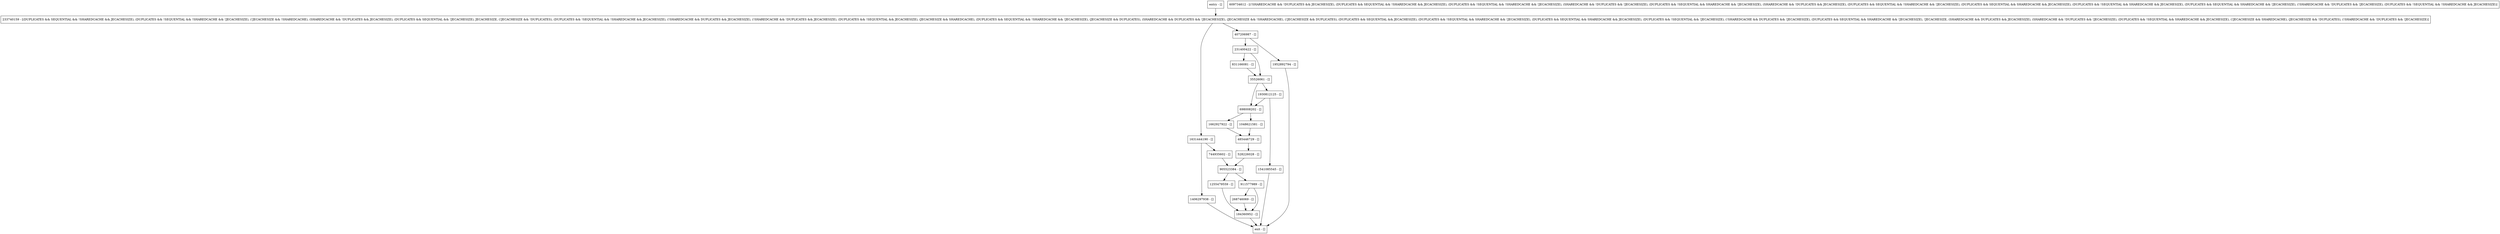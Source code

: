 digraph logDirtyIN {
node [shape=record];
184360952 [label="184360952 - []"];
268746069 [label="268746069 - []"];
1048621581 [label="1048621581 - []"];
698008202 [label="698008202 - []"];
1631444190 [label="1631444190 - []"];
1952892794 [label="1952892794 - []"];
1662927922 [label="1662927922 - []"];
231400422 [label="231400422 - []"];
609734612 [label="609734612 - [(!SHAREDCACHE && !DUPLICATES && JECACHESIZE), (DUPLICATES && SEQUENTIAL && !SHAREDCACHE && JECACHESIZE), (DUPLICATES && !SEQUENTIAL && !SHAREDCACHE && !JECACHESIZE), (SHAREDCACHE && !DUPLICATES && !JECACHESIZE), (DUPLICATES && !SEQUENTIAL && SHAREDCACHE && !JECACHESIZE), (SHAREDCACHE && !DUPLICATES && JECACHESIZE), (DUPLICATES && SEQUENTIAL && !SHAREDCACHE && !JECACHESIZE), (DUPLICATES && SEQUENTIAL && SHAREDCACHE && JECACHESIZE), (DUPLICATES && !SEQUENTIAL && SHAREDCACHE && JECACHESIZE), (DUPLICATES && SEQUENTIAL && SHAREDCACHE && !JECACHESIZE), (!SHAREDCACHE && !DUPLICATES && !JECACHESIZE), (DUPLICATES && !SEQUENTIAL && !SHAREDCACHE && JECACHESIZE)]"];
1541085545 [label="1541085545 - []"];
744935602 [label="744935602 - []"];
528226028 [label="528226028 - []"];
1255479559 [label="1255479559 - []"];
407206987 [label="407206987 - []"];
905523384 [label="905523384 - []"];
35526061 [label="35526061 - []"];
911577989 [label="911577989 - []"];
1930812125 [label="1930812125 - []"];
entry [label="entry - []"];
exit [label="exit - []"];
233740159 [label="233740159 - [(DUPLICATES && SEQUENTIAL && !SHAREDCACHE && JECACHESIZE), (DUPLICATES && !SEQUENTIAL && !SHAREDCACHE && !JECACHESIZE), (!JECACHESIZE && !SHAREDCACHE), (SHAREDCACHE && !DUPLICATES && JECACHESIZE), (DUPLICATES && SEQUENTIAL && !JECACHESIZE), JECACHESIZE, (!JECACHESIZE && !DUPLICATES), (DUPLICATES && !SEQUENTIAL && !SHAREDCACHE && JECACHESIZE), (!SHAREDCACHE && DUPLICATES && JECACHESIZE), (!SHAREDCACHE && !DUPLICATES && JECACHESIZE), (DUPLICATES && !SEQUENTIAL && JECACHESIZE), (JECACHESIZE && SHAREDCACHE), (DUPLICATES && SEQUENTIAL && !SHAREDCACHE && !JECACHESIZE), (JECACHESIZE && DUPLICATES), (SHAREDCACHE && DUPLICATES && !JECACHESIZE), (JECACHESIZE && !SHAREDCACHE), (!JECACHESIZE && DUPLICATES), (DUPLICATES && SEQUENTIAL && JECACHESIZE), (DUPLICATES && !SEQUENTIAL && SHAREDCACHE && !JECACHESIZE), (DUPLICATES && SEQUENTIAL && SHAREDCACHE && JECACHESIZE), (DUPLICATES && !SEQUENTIAL && !JECACHESIZE), (!SHAREDCACHE && DUPLICATES && !JECACHESIZE), (DUPLICATES && SEQUENTIAL && SHAREDCACHE && !JECACHESIZE), !JECACHESIZE, (SHAREDCACHE && DUPLICATES && JECACHESIZE), (SHAREDCACHE && !DUPLICATES && !JECACHESIZE), (DUPLICATES && !SEQUENTIAL && SHAREDCACHE && JECACHESIZE), (!JECACHESIZE && SHAREDCACHE), (JECACHESIZE && !DUPLICATES), (!SHAREDCACHE && !DUPLICATES && !JECACHESIZE)]"];
1406297938 [label="1406297938 - []"];
831166081 [label="831166081 - []"];
485446729 [label="485446729 - []"];
entry;
exit;
184360952 -> exit;
268746069 -> 184360952;
1048621581 -> 485446729;
698008202 -> 1048621581;
698008202 -> 1662927922;
1631444190 -> 744935602;
1631444190 -> 1406297938;
1952892794 -> exit;
1662927922 -> 485446729;
231400422 -> 35526061;
231400422 -> 831166081;
1541085545 -> exit;
744935602 -> 905523384;
528226028 -> 905523384;
1255479559 -> 184360952;
407206987 -> 231400422;
407206987 -> 1952892794;
905523384 -> 1255479559;
905523384 -> 911577989;
35526061 -> 698008202;
35526061 -> 1930812125;
911577989 -> 184360952;
911577989 -> 268746069;
1930812125 -> 1541085545;
1930812125 -> 698008202;
entry -> 233740159;
233740159 -> 1631444190;
233740159 -> 407206987;
1406297938 -> exit;
831166081 -> 35526061;
485446729 -> 528226028;
}
